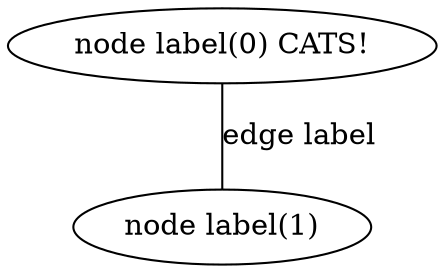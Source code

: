 graph {
  "0" [id="0",type="node type",label="node label(0) CATS!",metadata="{\"user-defined\":\"values\"}"]
  "1" [id="1",type="node type",label="node label(1)",metadata="{\"user-defined\":\"values\"}"]
  "0" -- "1" [source="0",relation="edge relationship",target="1",directed=false,label="edge label",metadata="{\"user-defined\":\"values\"}"]
}
